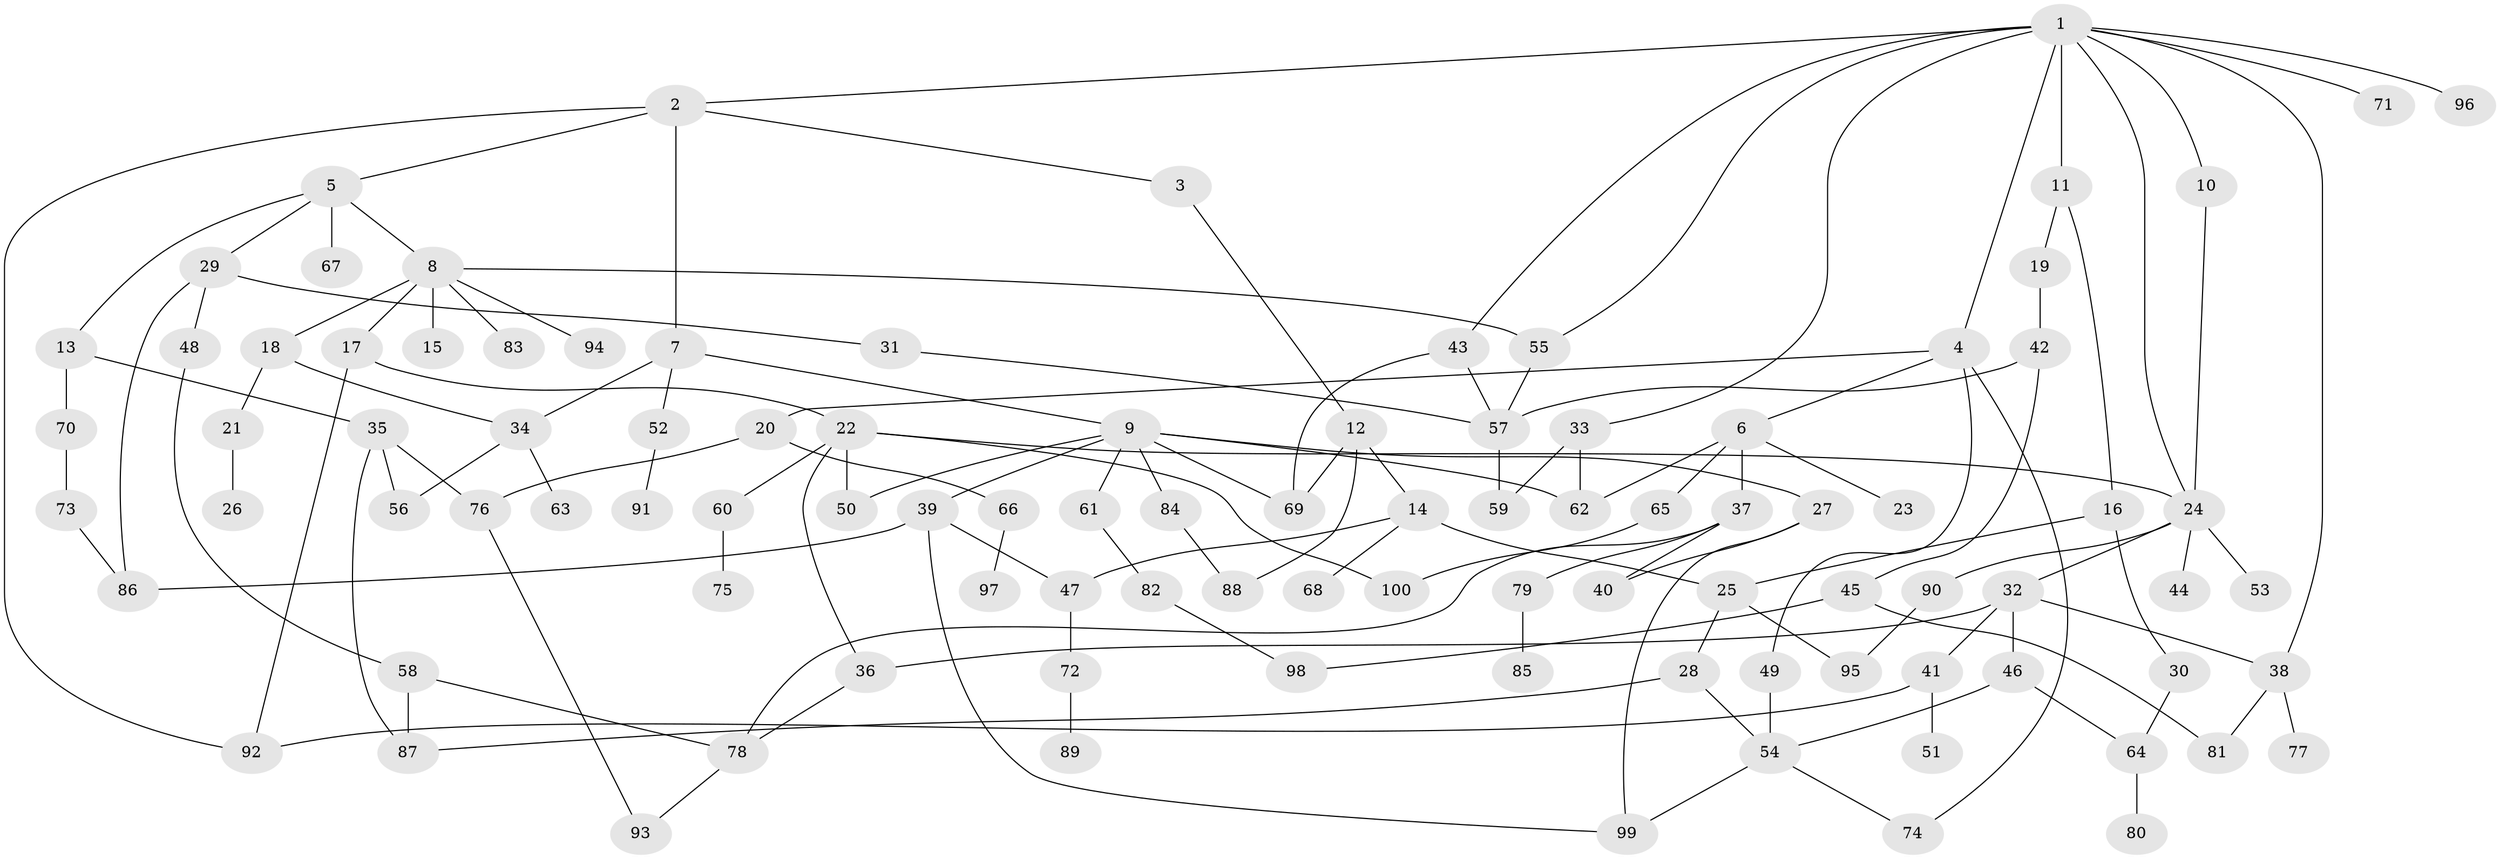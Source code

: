 // coarse degree distribution, {13: 0.015384615384615385, 8: 0.03076923076923077, 2: 0.23076923076923078, 4: 0.12307692307692308, 6: 0.09230769230769231, 9: 0.015384615384615385, 3: 0.2, 1: 0.24615384615384617, 5: 0.046153846153846156}
// Generated by graph-tools (version 1.1) at 2025/51/02/27/25 19:51:36]
// undirected, 100 vertices, 139 edges
graph export_dot {
graph [start="1"]
  node [color=gray90,style=filled];
  1;
  2;
  3;
  4;
  5;
  6;
  7;
  8;
  9;
  10;
  11;
  12;
  13;
  14;
  15;
  16;
  17;
  18;
  19;
  20;
  21;
  22;
  23;
  24;
  25;
  26;
  27;
  28;
  29;
  30;
  31;
  32;
  33;
  34;
  35;
  36;
  37;
  38;
  39;
  40;
  41;
  42;
  43;
  44;
  45;
  46;
  47;
  48;
  49;
  50;
  51;
  52;
  53;
  54;
  55;
  56;
  57;
  58;
  59;
  60;
  61;
  62;
  63;
  64;
  65;
  66;
  67;
  68;
  69;
  70;
  71;
  72;
  73;
  74;
  75;
  76;
  77;
  78;
  79;
  80;
  81;
  82;
  83;
  84;
  85;
  86;
  87;
  88;
  89;
  90;
  91;
  92;
  93;
  94;
  95;
  96;
  97;
  98;
  99;
  100;
  1 -- 2;
  1 -- 4;
  1 -- 10;
  1 -- 11;
  1 -- 33;
  1 -- 43;
  1 -- 71;
  1 -- 96;
  1 -- 55;
  1 -- 38;
  1 -- 24;
  2 -- 3;
  2 -- 5;
  2 -- 7;
  2 -- 92;
  3 -- 12;
  4 -- 6;
  4 -- 20;
  4 -- 49;
  4 -- 74;
  5 -- 8;
  5 -- 13;
  5 -- 29;
  5 -- 67;
  6 -- 23;
  6 -- 37;
  6 -- 65;
  6 -- 62;
  7 -- 9;
  7 -- 34;
  7 -- 52;
  8 -- 15;
  8 -- 17;
  8 -- 18;
  8 -- 55;
  8 -- 83;
  8 -- 94;
  9 -- 27;
  9 -- 39;
  9 -- 50;
  9 -- 61;
  9 -- 84;
  9 -- 69;
  9 -- 62;
  10 -- 24;
  11 -- 16;
  11 -- 19;
  12 -- 14;
  12 -- 69;
  12 -- 88;
  13 -- 35;
  13 -- 70;
  14 -- 68;
  14 -- 47;
  14 -- 25;
  16 -- 25;
  16 -- 30;
  17 -- 22;
  17 -- 92;
  18 -- 21;
  18 -- 34;
  19 -- 42;
  20 -- 66;
  20 -- 76;
  21 -- 26;
  22 -- 36;
  22 -- 60;
  22 -- 100;
  22 -- 50;
  22 -- 24;
  24 -- 32;
  24 -- 44;
  24 -- 53;
  24 -- 90;
  25 -- 28;
  25 -- 95;
  27 -- 99;
  27 -- 40;
  28 -- 54;
  28 -- 87;
  29 -- 31;
  29 -- 48;
  29 -- 86;
  30 -- 64;
  31 -- 57;
  32 -- 38;
  32 -- 41;
  32 -- 46;
  32 -- 36;
  33 -- 59;
  33 -- 62;
  34 -- 56;
  34 -- 63;
  35 -- 76;
  35 -- 87;
  35 -- 56;
  36 -- 78;
  37 -- 40;
  37 -- 78;
  37 -- 79;
  38 -- 77;
  38 -- 81;
  39 -- 47;
  39 -- 99;
  39 -- 86;
  41 -- 51;
  41 -- 92;
  42 -- 45;
  42 -- 57;
  43 -- 57;
  43 -- 69;
  45 -- 81;
  45 -- 98;
  46 -- 64;
  46 -- 54;
  47 -- 72;
  48 -- 58;
  49 -- 54;
  52 -- 91;
  54 -- 99;
  54 -- 74;
  55 -- 57;
  57 -- 59;
  58 -- 87;
  58 -- 78;
  60 -- 75;
  61 -- 82;
  64 -- 80;
  65 -- 100;
  66 -- 97;
  70 -- 73;
  72 -- 89;
  73 -- 86;
  76 -- 93;
  78 -- 93;
  79 -- 85;
  82 -- 98;
  84 -- 88;
  90 -- 95;
}
